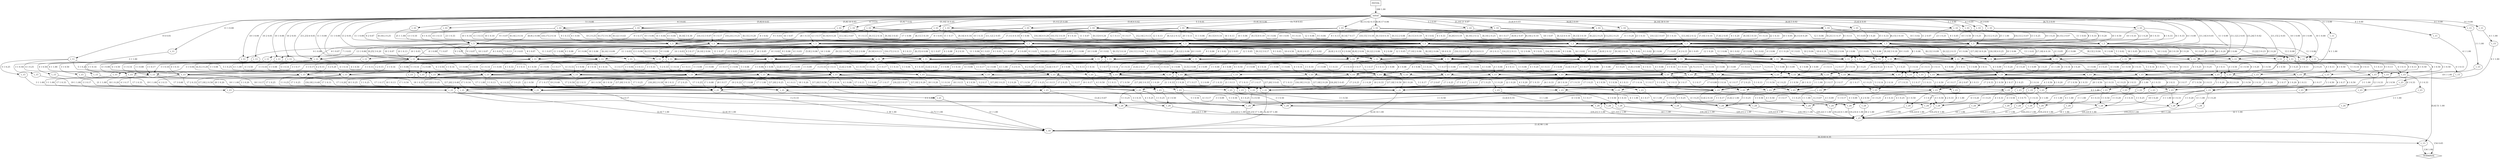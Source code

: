 digraph G {
  0 [label="initial"];
  1 [label="t_11"];
  2 [label="t_11"];
  3 [label="t_11"];
  4 [label="t_11"];
  5 [label="t_11"];
  6 [label="t_11"];
  7 [label="t_11"];
  8 [label="t_11"];
  9 [label="t_11"];
  10 [label="t_11"];
  11 [label="t_11"];
  12 [label="t_11"];
  13 [label="t_11"];
  14 [label="t_11"];
  15 [label="t_11"];
  16 [label="t_11"];
  17 [label="t_11"];
  18 [label="t_11"];
  19 [label="t_11"];
  20 [label="t_11"];
  21 [label="t_11"];
  22 [label="t_11"];
  23 [label="t_11"];
  24 [label="t_11"];
  25 [label="t_11"];
  26 [label="t_11"];
  27 [label="t_11"];
  28 [label="t_11"];
  29 [label="t_11"];
  30 [label="t_11"];
  31 [label="t_11"];
  32 [label="t_11"];
  33 [label="t_11"];
  34 [label="t_11"];
  35 [label="t_11"];
  36 [label="t_11"];
  37 [label="t_11"];
  38 [label="t_11"];
  39 [label="t_11"];
  40 [label="t_11"];
  41 [label="t_11"];
  42 [label="t_11"];
  43 [label="t_11"];
  44 [label="t_11"];
  45 [label="t_13"];
  46 [label="t_15"];
  47 [label="t_15"];
  48 [label="t_15"];
  49 [label="t_15"];
  50 [label="t_15"];
  51 [label="t_15"];
  52 [label="t_15"];
  53 [label="t_15"];
  54 [label="t_15"];
  55 [label="t_15"];
  56 [label="t_15"];
  57 [label="t_15"];
  58 [label="t_15"];
  59 [label="t_15"];
  60 [label="t_15"];
  61 [label="t_15"];
  62 [label="t_15"];
  63 [label="t_15"];
  64 [label="t_15"];
  65 [label="t_15"];
  66 [label="t_15"];
  67 [label="t_15"];
  68 [label="t_15"];
  69 [label="t_15"];
  70 [label="t_15"];
  71 [label="t_15"];
  72 [label="t_15"];
  73 [label="t_15"];
  74 [label="t_15"];
  75 [label="t_15"];
  76 [label="t_15"];
  77 [label="t_15"];
  78 [label="t_15"];
  79 [label="t_15"];
  80 [label="t_15"];
  81 [label="t_15"];
  82 [label="t_15"];
  83 [label="t_15"];
  84 [label="t_15"];
  85 [label="t_15"];
  86 [label="t_15"];
  87 [label="t_15"];
  88 [label="t_15"];
  89 [label="t_15"];
  90 [label="t_15"];
  91 [label="t_15"];
  92 [label="t_15"];
  93 [label="t_15"];
  94 [label="t_15"];
  95 [label="t_15"];
  96 [label="t_15"];
  97 [label="t_15"];
  98 [label="t_15"];
  99 [label="t_15"];
  100 [label="t_15"];
  101 [label="t_15"];
  102 [label="t_15"];
  103 [label="t_15"];
  104 [label="t_15"];
  105 [label="t_18"];
  106 [label="t_21"];
  107 [label="t_21"];
  108 [label="t_21"];
  109 [label="t_21"];
  110 [label="t_21"];
  111 [label="t_21"];
  112 [label="t_21"];
  113 [label="t_23"];
  114 [label="t_23"];
  115 [label="t_23"];
  116 [label="t_23"];
  117 [label="t_23"];
  118 [label="t_23"];
  119 [label="t_23"];
  120 [label="t_23"];
  121 [label="t_23"];
  122 [label="t_23"];
  123 [label="t_23"];
  124 [label="t_23"];
  125 [label="t_23"];
  126 [label="t_23"];
  127 [label="t_23"];
  128 [label="t_23"];
  129 [label="t_23"];
  130 [label="t_23"];
  131 [label="t_23"];
  132 [label="t_23"];
  133 [label="t_23"];
  134 [label="t_23"];
  135 [label="t_23"];
  136 [label="t_23"];
  137 [label="t_23"];
  138 [label="t_23"];
  139 [label="t_23"];
  140 [label="t_23"];
  141 [label="t_23"];
  142 [label="t_23"];
  143 [label="t_23"];
  144 [label="t_23"];
  145 [label="t_23"];
  146 [label="t_23"];
  147 [label="t_23"];
  148 [label="t_24"];
  149 [label="t_24"];
  150 [label="t_24"];
  151 [label="t_24"];
  152 [label="t_24"];
  153 [label="t_24"];
  154 [label="t_24"];
  155 [label="t_24"];
  156 [label="t_24"];
  157 [label="t_24"];
  158 [label="t_24"];
  159 [label="t_24"];
  160 [label="t_24"];
  161 [label="t_24"];
  162 [label="t_24"];
  163 [label="t_24"];
  164 [label="t_24"];
  165 [label="t_24"];
  166 [label="t_24"];
  167 [label="t_24"];
  168 [label="t_24"];
  169 [label="t_24"];
  170 [label="t_24"];
  171 [label="t_24"];
  172 [label="t_24"];
  173 [label="t_24"];
  174 [label="t_24"];
  175 [label="t_25"];
  176 [label="t_33"];
  177 [label="t_33"];
  178 [label="t_33"];
  179 [label="t_33"];
  180 [label="t_33"];
  181 [label="t_33"];
  182 [label="t_33"];
  183 [label="t_33"];
  184 [label="t_33"];
  185 [label="t_33"];
  186 [label="t_33"];
  187 [label="t_33"];
  188 [label="t_33"];
  189 [label="t_33"];
  190 [label="t_33"];
  191 [label="t_33"];
  192 [label="t_33"];
  193 [label="t_33"];
  194 [label="t_33"];
  195 [label="t_33"];
  196 [label="t_33"];
  197 [label="t_33"];
  198 [label="t_33"];
  199 [label="t_33"];
  200 [label="t_33"];
  201 [label="t_5"];
  202 [label="t_5"];
  203 [label="t_5"];
  204 [label="t_5"];
  205 [label="t_5"];
  206 [label="t_5"];
  207 [label="t_5"];
  208 [label="t_5"];
  209 [label="t_5"];
  210 [label="t_5"];
  211 [label="t_5"];
  212 [label="t_5"];
  213 [label="t_9"];
  214 [label="TERMINAL",shape=diamond];
  215 [label="INITIAL",shape=box];
0->1 [label="9 1 0.00"];
0->3 [label="9 1 0.00"];
0->5 [label="9 1 0.00"];
0->16 [label="10 1 0.00"];
0->11 [label="10 1 0.00"];
0->18 [label="10 1 0.00"];
0->12 [label="10 1 0.00"];
0->15 [label="10 1 0.00"];
0->2 [label="11 1 0.00"];
0->23 [label="11 1 0.00"];
0->7 [label="11 1 0.00"];
0->22 [label="11 1 0.00"];
0->20 [label="11 1 0.00"];
0->41 [label="11 1 0.00"];
0->42 [label="14 1 0.00"];
0->14 [label="10 2 0.01"];
0->13 [label="10 2 0.01"];
0->32 [label="[11,12] 2 0.01"];
0->28 [label="[11,15] 2 0.01"];
0->44 [label="13 2 0.01"];
0->25 [label="9 4 0.01"];
0->29 [label="[11,23] 4 0.01"];
0->39 [label="[11,14] 4 0.01"];
0->177 [label="5 1 0.00"];
0->176 [label="5 1 0.00"];
0->180 [label="8 2 0.01"];
0->185 [label="5 3 0.01"];
0->184 [label="5 3 0.01"];
0->182 [label="6 3 0.01"];
0->178 [label="6 3 0.01"];
0->179 [label="6 3 0.01"];
0->186 [label="[6,7] 3 0.01"];
0->183 [label="[6,8] 3 0.01"];
0->187 [label="[5,6] 4 0.01"];
0->190 [label="[6,8] 5 0.02"];
0->193 [label="[5,8] 6 0.02"];
0->181 [label="[5,9] 7 0.02"];
0->192 [label="[5,7] 8 0.03"];
0->189 [label="[5,8] 8 0.03"];
0->191 [label="[5,8] 8 0.03"];
0->188 [label="[5,8] 10 0.03"];
0->195 [label="[5,10] 14 0.05"];
0->197 [label="[5,9] 16 0.06"];
0->194 [label="[6,9] 17 0.06"];
0->196 [label="[5,10] 21 0.07"];
0->199 [label="[5,11] 25 0.09"];
0->198 [label="[6,10] 30 0.10"];
0->200 [label="[6,11] 42 0.15"];
0->213 [label="[15,24] 5 0.02"];
1->49 [label="3 1 1.00"];
2->92 [label="3 1 1.00"];
3->58 [label="4 1 1.00"];
4->77 [label="4 1 1.00"];
5->81 [label="4 1 1.00"];
6->97 [label="4 1 1.00"];
7->103 [label="4 1 1.00"];
8->100 [label="4 1 1.00"];
9->100 [label="4 1 1.00"];
10->60 [label="3 1 0.50"];
10->96 [label="4 1 0.50"];
11->50 [label="3 1 0.50"];
11->95 [label="4 1 0.50"];
12->51 [label="3 1 0.50"];
12->95 [label="4 1 0.50"];
13->85 [label="4 1 0.50"];
13->74 [label="4 1 0.50"];
14->52 [label="4 1 0.50"];
14->88 [label="4 1 0.50"];
15->101 [label="4 1 0.50"];
15->55 [label="4 1 0.50"];
16->67 [label="4 1 0.50"];
16->85 [label="4 1 0.50"];
17->104 [label="4 1 0.50"];
17->89 [label="4 1 0.50"];
18->65 [label="4 1 0.50"];
18->94 [label="5 1 0.50"];
19->88 [label="3 1 0.33"];
19->95 [label="4 1 0.33"];
19->93 [label="5 1 0.33"];
20->84 [label="3 1 0.33"];
20->82 [label="3 1 0.33"];
20->61 [label="3 1 0.33"];
21->76 [label="3 1 0.33"];
21->80 [label="3 1 0.33"];
21->70 [label="4 1 0.33"];
22->72 [label="4 1 0.33"];
22->95 [label="4 1 0.33"];
22->92 [label="4 1 0.33"];
23->68 [label="3 1 0.25"];
23->101 [label="4 1 0.25"];
23->98 [label="4 1 0.25"];
23->80 [label="4 1 0.25"];
24->96 [label="3 1 0.25"];
24->88 [label="3 1 0.25"];
24->89 [label="3 1 0.25"];
24->99 [label="4 1 0.25"];
25->48 [label="4 1 0.25"];
25->104 [label="5 1 0.25"];
25->76 [label="5 1 0.25"];
25->56 [label="5 1 0.25"];
26->98 [label="3 1 0.17"];
26->68 [label="3 1 0.17"];
26->73 [label="3 1 0.17"];
26->102 [label="5 1 0.17"];
26->83 [label="5 2 0.33"];
27->98 [label="3 1 0.17"];
27->59 [label="3 1 0.17"];
27->68 [label="3 1 0.17"];
27->93 [label="5 1 0.17"];
27->90 [label="3 2 0.33"];
28->96 [label="4 1 0.20"];
28->68 [label="4 1 0.20"];
28->95 [label="4 1 0.20"];
28->94 [label="4 1 0.20"];
28->98 [label="5 1 0.20"];
29->73 [label="3 1 0.14"];
29->92 [label="3 1 0.14"];
29->90 [label="4 1 0.14"];
29->84 [label="4 1 0.14"];
29->103 [label="6 1 0.14"];
29->97 [label="[4,5] 2 0.29"];
30->77 [label="3 1 0.17"];
30->90 [label="3 1 0.17"];
30->73 [label="3 1 0.17"];
30->62 [label="3 1 0.17"];
30->88 [label="3 1 0.17"];
30->71 [label="4 1 0.17"];
31->79 [label="3 1 0.13"];
31->57 [label="4 1 0.13"];
31->63 [label="4 1 0.13"];
31->104 [label="5 1 0.13"];
31->67 [label="5 1 0.13"];
31->66 [label="5 1 0.13"];
31->89 [label="3 2 0.25"];
32->90 [label="3 1 0.14"];
32->99 [label="3 1 0.14"];
32->83 [label="3 1 0.14"];
32->96 [label="4 1 0.14"];
32->67 [label="5 1 0.14"];
32->94 [label="5 1 0.14"];
32->87 [label="6 1 0.14"];
33->72 [label="3 1 0.14"];
33->102 [label="3 1 0.14"];
33->95 [label="3 1 0.14"];
33->80 [label="3 1 0.14"];
33->69 [label="4 1 0.14"];
33->64 [label="4 1 0.14"];
33->97 [label="4 1 0.14"];
34->104 [label="3 1 0.14"];
34->74 [label="3 1 0.14"];
34->89 [label="3 1 0.14"];
34->97 [label="3 1 0.14"];
34->91 [label="4 1 0.14"];
34->103 [label="4 1 0.14"];
34->46 [label="5 1 0.14"];
35->73 [label="3 1 0.10"];
35->78 [label="3 1 0.10"];
35->84 [label="3 1 0.10"];
35->92 [label="3 1 0.10"];
35->65 [label="4 1 0.10"];
35->93 [label="4 1 0.10"];
35->76 [label="3 2 0.20"];
35->100 [label="4 2 0.20"];
36->68 [label="3 1 0.11"];
36->101 [label="4 1 0.11"];
36->71 [label="4 1 0.11"];
36->94 [label="4 1 0.11"];
36->79 [label="4 1 0.11"];
36->81 [label="4 1 0.11"];
36->99 [label="6 1 0.11"];
36->100 [label="[4,5] 2 0.22"];
37->88 [label="3 1 0.11"];
37->92 [label="3 1 0.11"];
37->104 [label="4 1 0.11"];
37->99 [label="4 1 0.11"];
37->84 [label="4 1 0.11"];
37->70 [label="4 1 0.11"];
37->74 [label="5 1 0.11"];
37->82 [label="[3,4] 2 0.22"];
38->59 [label="3 1 0.13"];
38->99 [label="3 1 0.13"];
38->74 [label="3 1 0.13"];
38->102 [label="4 1 0.13"];
38->66 [label="4 1 0.13"];
38->94 [label="4 1 0.13"];
38->93 [label="5 1 0.13"];
38->60 [label="5 1 0.13"];
39->86 [label="3 1 0.09"];
39->97 [label="3 1 0.09"];
39->101 [label="4 1 0.09"];
39->69 [label="4 1 0.09"];
39->78 [label="4 1 0.09"];
39->91 [label="4 1 0.09"];
39->103 [label="4 1 0.09"];
39->79 [label="5 1 0.09"];
39->88 [label="[3,4] 3 0.27"];
40->98 [label="3 1 0.08"];
40->47 [label="3 1 0.08"];
40->88 [label="3 1 0.08"];
40->97 [label="3 1 0.08"];
40->93 [label="4 1 0.08"];
40->103 [label="4 1 0.08"];
40->92 [label="5 1 0.08"];
40->104 [label="3 2 0.15"];
40->99 [label="3 2 0.15"];
40->87 [label="[4,7] 2 0.15"];
41->104 [label="3 1 0.08"];
41->73 [label="3 1 0.08"];
41->74 [label="3 1 0.08"];
41->75 [label="3 1 0.08"];
41->77 [label="4 1 0.08"];
41->96 [label="4 1 0.08"];
41->91 [label="4 1 0.08"];
41->89 [label="4 1 0.08"];
41->87 [label="5 1 0.08"];
41->90 [label="3 2 0.15"];
41->86 [label="4 2 0.15"];
42->85 [label="3 1 0.08"];
42->88 [label="3 1 0.08"];
42->64 [label="3 1 0.08"];
42->82 [label="3 1 0.08"];
42->83 [label="3 1 0.08"];
42->95 [label="4 1 0.08"];
42->53 [label="4 1 0.08"];
42->61 [label="4 1 0.08"];
42->101 [label="5 1 0.08"];
42->78 [label="5 1 0.08"];
42->96 [label="3 2 0.17"];
43->90 [label="3 1 0.06"];
43->85 [label="3 1 0.06"];
43->63 [label="3 1 0.06"];
43->82 [label="3 1 0.06"];
43->83 [label="3 1 0.06"];
43->75 [label="3 1 0.06"];
43->59 [label="4 1 0.06"];
43->91 [label="4 1 0.06"];
43->101 [label="4 1 0.06"];
43->98 [label="4 1 0.06"];
43->100 [label="4 1 0.06"];
43->103 [label="4 1 0.06"];
43->81 [label="4 1 0.06"];
43->95 [label="[3,4] 2 0.11"];
43->104 [label="[3,4] 3 0.17"];
44->90 [label="3 1 0.04"];
44->99 [label="3 1 0.04"];
44->86 [label="3 1 0.04"];
44->83 [label="3 1 0.04"];
44->104 [label="3 1 0.04"];
44->54 [label="3 1 0.04"];
44->84 [label="3 1 0.04"];
44->88 [label="3 1 0.04"];
44->62 [label="4 1 0.04"];
44->97 [label="4 1 0.04"];
44->75 [label="3 2 0.08"];
44->82 [label="[3,4] 2 0.08"];
44->96 [label="[3,4] 2 0.08"];
44->98 [label="[3,5] 2 0.08"];
44->91 [label="3 3 0.13"];
44->102 [label="[3,4] 3 0.13"];
45->214 [label=" 134 1.00"];
46->112 [label="17 1 1.00"];
47->111 [label="17 1 1.00"];
48->112 [label="18 1 1.00"];
49->110 [label="19 1 1.00"];
50->110 [label="19 1 1.00"];
51->110 [label="19 1 1.00"];
52->110 [label="21 1 1.00"];
53->141 [label="3 1 1.00"];
54->145 [label="3 1 1.00"];
55->138 [label="3 1 1.00"];
56->145 [label="3 1 1.00"];
57->136 [label="3 1 1.00"];
58->122 [label="4 1 1.00"];
59->109 [label="17 1 0.33"];
59->112 [label="17 2 0.67"];
60->112 [label="17 1 0.50"];
60->119 [label="4 1 0.50"];
61->112 [label="17 1 0.50"];
61->111 [label="22 1 0.50"];
62->112 [label="17 1 0.50"];
62->132 [label="4 1 0.50"];
63->109 [label="17 1 0.50"];
63->147 [label="4 1 0.50"];
64->108 [label="17 1 0.50"];
64->144 [label="3 1 0.50"];
65->108 [label="18 1 0.50"];
65->121 [label="4 1 0.50"];
66->109 [label="20 1 0.50"];
66->144 [label="3 1 0.50"];
67->110 [label="19 2 0.67"];
67->147 [label="12 1 0.33"];
68->112 [label="17 4 0.80"];
68->146 [label="4 1 0.20"];
69->144 [label="3 1 0.50"];
69->146 [label="3 1 0.50"];
70->114 [label="3 1 0.50"];
70->139 [label="4 1 0.50"];
71->144 [label="3 1 0.50"];
71->146 [label="3 1 0.50"];
72->146 [label="3 1 0.50"];
72->142 [label="4 1 0.50"];
73->112 [label="17 1 0.20"];
73->108 [label="18 1 0.20"];
73->111 [label="17 3 0.60"];
74->111 [label="20 1 0.20"];
74->112 [label="[17,20] 2 0.40"];
74->110 [label="[18,19] 2 0.40"];
75->111 [label="17 1 0.25"];
75->109 [label="17 1 0.25"];
75->112 [label="17 2 0.50"];
76->112 [label="18 1 0.25"];
76->111 [label="[17,19] 2 0.50"];
76->142 [label="3 1 0.25"];
77->108 [label="17 1 0.33"];
77->111 [label="17 1 0.33"];
77->143 [label="4 1 0.33"];
78->107 [label="17 1 0.33"];
78->134 [label="4 1 0.33"];
78->143 [label="4 1 0.33"];
79->112 [label="17 1 0.33"];
79->146 [label="3 1 0.33"];
79->142 [label="3 1 0.33"];
80->112 [label="17 1 0.33"];
80->110 [label="21 1 0.33"];
80->116 [label="4 1 0.33"];
81->111 [label="24 1 0.33"];
81->113 [label="3 1 0.33"];
81->125 [label="4 1 0.33"];
82->106 [label="17 1 0.14"];
82->109 [label="[17,18] 2 0.29"];
82->112 [label="[17,20] 3 0.43"];
82->141 [label="5 1 0.14"];
83->111 [label="17 1 0.17"];
83->112 [label="[17,18] 3 0.50"];
83->139 [label="4 1 0.17"];
83->144 [label="5 1 0.17"];
84->112 [label="18 1 0.20"];
84->109 [label="20 1 0.20"];
84->110 [label="19 2 0.40"];
84->145 [label="3 1 0.20"];
85->111 [label="17 1 0.25"];
85->112 [label="17 1 0.25"];
85->140 [label="4 1 0.25"];
85->128 [label="4 1 0.25"];
86->111 [label="17 1 0.25"];
86->112 [label="17 1 0.25"];
86->110 [label="18 1 0.25"];
86->138 [label="3 1 0.25"];
87->112 [label="17 1 0.25"];
87->109 [label="17 1 0.25"];
87->141 [label="3 1 0.25"];
87->133 [label="4 1 0.25"];
88->111 [label="[18,20] 2 0.18"];
88->110 [label="[18,22] 3 0.27"];
88->112 [label="[18,20] 5 0.45"];
88->138 [label="3 1 0.09"];
89->112 [label="17 2 0.33"];
89->108 [label="18 2 0.33"];
89->140 [label="4 1 0.17"];
89->147 [label="4 1 0.17"];
90->108 [label="17 1 0.11"];
90->107 [label="18 1 0.11"];
90->110 [label="22 1 0.11"];
90->112 [label="[17,20] 5 0.56"];
90->129 [label="4 1 0.11"];
91->111 [label="17 1 0.14"];
91->110 [label="18 1 0.14"];
91->112 [label="[17,18] 2 0.29"];
91->135 [label="3 1 0.14"];
91->144 [label="3 2 0.29"];
92->112 [label="17 1 0.17"];
92->110 [label="18 1 0.17"];
92->111 [label="17 2 0.33"];
92->120 [label="3 1 0.17"];
92->145 [label="4 1 0.17"];
93->109 [label="18 1 0.20"];
93->115 [label="3 1 0.20"];
93->137 [label="3 1 0.20"];
93->132 [label="3 1 0.20"];
93->130 [label="4 1 0.20"];
94->110 [label="22 1 0.20"];
94->144 [label="3 1 0.20"];
94->146 [label="3 1 0.20"];
94->145 [label="3 1 0.20"];
94->143 [label="4 1 0.20"];
95->112 [label="17 1 0.11"];
95->109 [label="17 1 0.11"];
95->110 [label="19 2 0.22"];
95->111 [label="[17,20] 3 0.33"];
95->126 [label="3 1 0.11"];
95->139 [label="4 1 0.11"];
96->112 [label="20 1 0.11"];
96->110 [label="[18,19] 2 0.22"];
96->111 [label="[17,20] 3 0.33"];
96->135 [label="3 1 0.11"];
96->140 [label="4 1 0.11"];
96->143 [label="4 1 0.11"];
97->109 [label="17 1 0.13"];
97->111 [label="18 1 0.13"];
97->112 [label="[17,20] 2 0.25"];
97->110 [label="[17,22] 2 0.25"];
97->138 [label="3 1 0.13"];
97->145 [label="4 1 0.13"];
98->110 [label="18 1 0.13"];
98->111 [label="17 2 0.25"];
98->112 [label="17 2 0.25"];
98->129 [label="4 1 0.13"];
98->144 [label="4 1 0.13"];
98->128 [label="5 1 0.13"];
99->110 [label="21 1 0.13"];
99->111 [label="17 2 0.25"];
99->112 [label="17 2 0.25"];
99->134 [label="3 1 0.13"];
99->139 [label="4 1 0.13"];
99->127 [label="4 1 0.13"];
100->109 [label="17 1 0.14"];
100->112 [label="20 1 0.14"];
100->133 [label="3 1 0.14"];
100->144 [label="3 1 0.14"];
100->117 [label="3 1 0.14"];
100->147 [label="[4,5] 2 0.29"];
101->111 [label="17 1 0.17"];
101->109 [label="22 1 0.17"];
101->127 [label="3 1 0.17"];
101->124 [label="3 1 0.17"];
101->144 [label="4 1 0.17"];
101->128 [label="4 1 0.17"];
102->111 [label="17 1 0.17"];
102->109 [label="17 1 0.17"];
102->110 [label="20 1 0.17"];
102->136 [label="3 1 0.17"];
102->130 [label="3 1 0.17"];
102->142 [label="3 1 0.17"];
103->112 [label="17 1 0.17"];
103->110 [label="19 1 0.17"];
103->123 [label="3 1 0.17"];
103->118 [label="3 1 0.17"];
103->128 [label="3 1 0.17"];
103->130 [label="4 1 0.17"];
104->107 [label="17 1 0.08"];
104->110 [label="17 1 0.08"];
104->111 [label="17 3 0.25"];
104->112 [label="[17,20] 3 0.25"];
104->137 [label="3 1 0.08"];
104->129 [label="4 1 0.08"];
104->131 [label="3 2 0.17"];
105->45 [label="[0,3] 83 0.35"];
105->214 [label=" 154 0.65"];
106->105 [label="4 1 1.00"];
107->105 [label="[3,7] 3 1.00"];
108->105 [label="[2,4] 7 1.00"];
109->105 [label="[2,4] 14 1.00"];
110->105 [label="1 30 1.00"];
111->105 [label="[2,4] 35 1.00"];
112->105 [label="[2,4] 57 1.00"];
113->153 [label="3 1 1.00"];
114->158 [label="3 1 1.00"];
115->150 [label="3 1 1.00"];
116->149 [label="3 1 1.00"];
117->158 [label="3 1 1.00"];
118->164 [label="3 1 1.00"];
119->168 [label="3 1 1.00"];
120->162 [label="3 1 1.00"];
121->155 [label="4 1 1.00"];
122->167 [label="4 1 1.00"];
123->172 [label="4 1 1.00"];
124->152 [label="4 1 1.00"];
125->166 [label="4 1 1.00"];
126->173 [label="4 1 1.00"];
127->174 [label="[3,4] 2 1.00"];
128->162 [label="3 1 0.25"];
128->168 [label="3 3 0.75"];
129->174 [label="3 1 0.33"];
129->171 [label="[3,4] 2 0.67"];
130->157 [label="4 1 0.33"];
130->172 [label="4 2 0.67"];
131->161 [label="3 1 0.50"];
131->167 [label="4 1 0.50"];
132->163 [label="3 1 0.50"];
132->174 [label="5 1 0.50"];
133->155 [label="3 1 0.50"];
133->169 [label="4 1 0.50"];
134->170 [label="3 1 0.50"];
134->169 [label="4 1 0.50"];
135->174 [label="3 1 0.50"];
135->157 [label="4 1 0.50"];
136->160 [label="4 1 0.50"];
136->163 [label="4 1 0.50"];
137->159 [label="4 1 0.50"];
137->163 [label="5 1 0.50"];
138->170 [label="3 1 0.25"];
138->164 [label="4 1 0.25"];
138->174 [label="3 2 0.50"];
139->173 [label="3 1 0.25"];
139->161 [label="3 1 0.25"];
139->154 [label="4 2 0.50"];
140->170 [label="3 1 0.33"];
140->156 [label="4 1 0.33"];
140->166 [label="4 1 0.33"];
141->156 [label="3 1 0.33"];
141->165 [label="4 1 0.33"];
141->151 [label="4 1 0.33"];
142->174 [label="3 1 0.25"];
142->173 [label="4 1 0.25"];
142->159 [label="4 1 0.25"];
142->171 [label="5 1 0.25"];
143->172 [label="3 1 0.25"];
143->166 [label="3 1 0.25"];
143->167 [label="4 1 0.25"];
143->173 [label="4 1 0.25"];
144->171 [label="3 1 0.09"];
144->169 [label="4 1 0.09"];
144->165 [label="4 1 0.09"];
144->173 [label="[3,4] 2 0.18"];
144->174 [label="[3,4] 6 0.55"];
145->171 [label="3 1 0.17"];
145->173 [label="4 1 0.17"];
145->165 [label="4 1 0.17"];
145->167 [label="5 1 0.17"];
145->174 [label="3 2 0.33"];
146->160 [label="3 1 0.17"];
146->173 [label="3 1 0.17"];
146->174 [label="3 1 0.17"];
146->164 [label="5 1 0.17"];
146->172 [label="4 2 0.33"];
147->169 [label="3 1 0.20"];
147->166 [label="3 1 0.20"];
147->148 [label="3 1 0.20"];
147->165 [label="4 1 0.20"];
147->170 [label="10 1 0.20"];
148->175 [label="18 1 1.00"];
149->175 [label="18 1 1.00"];
150->175 [label="18 1 1.00"];
151->175 [label="18 1 1.00"];
152->175 [label="21 1 1.00"];
153->175 [label="22 1 1.00"];
154->175 [label="18 2 1.00"];
155->175 [label="[18,19] 2 1.00"];
156->175 [label="[18,23] 2 1.00"];
157->175 [label="[18,24] 2 1.00"];
158->175 [label="[19,21] 2 1.00"];
159->175 [label="[19,22] 2 1.00"];
160->175 [label="[19,22] 2 1.00"];
161->175 [label="[20,21] 2 1.00"];
162->175 [label="[21,22] 2 1.00"];
163->175 [label="[19,21] 3 1.00"];
164->175 [label="[20,22] 3 1.00"];
165->175 [label="[19,23] 4 1.00"];
166->175 [label="[19,23] 4 1.00"];
167->175 [label="[19,22] 4 1.00"];
168->175 [label="[19,23] 4 1.00"];
169->175 [label="[19,25] 4 1.00"];
170->175 [label="[20,22] 4 1.00"];
171->175 [label="[20,22] 5 1.00"];
172->175 [label="[18,22] 6 1.00"];
173->175 [label="[19,22] 8 1.00"];
174->175 [label="[20,23] 17 1.00"];
175->105 [label="[1,4] 90 1.00"];
176->201 [label="25 1 1.00"];
177->205 [label="25 1 1.00"];
178->207 [label="8 1 0.33"];
178->212 [label="[13,14] 2 0.67"];
179->203 [label="23 1 0.33"];
179->207 [label="9 2 0.67"];
180->212 [label="10 1 0.50"];
180->206 [label="10 1 0.50"];
181->207 [label="10 1 0.14"];
181->210 [label="[9,12] 3 0.43"];
181->212 [label="[9,16] 3 0.43"];
182->204 [label="8 1 0.33"];
182->202 [label="8 1 0.33"];
182->210 [label="9 1 0.33"];
183->210 [label="8 1 0.33"];
183->209 [label="15 1 0.33"];
183->212 [label="23 1 0.33"];
184->209 [label="9 1 0.33"];
184->210 [label="10 1 0.33"];
184->203 [label="26 1 0.33"];
185->203 [label="9 1 0.33"];
185->205 [label="15 1 0.33"];
185->209 [label="22 1 0.33"];
186->210 [label="10 1 0.33"];
186->206 [label="14 1 0.33"];
186->204 [label="18 1 0.33"];
187->205 [label="9 1 0.25"];
187->204 [label="10 1 0.25"];
187->209 [label="13 1 0.25"];
187->212 [label="23 1 0.25"];
188->208 [label="10 1 0.10"];
188->207 [label="13 1 0.10"];
188->205 [label="[8,13] 2 0.20"];
188->212 [label="[9,16] 3 0.30"];
188->210 [label="[9,17] 3 0.30"];
189->208 [label="8 1 0.13"];
189->209 [label="9 1 0.13"];
189->211 [label="[8,22] 2 0.25"];
189->206 [label="[9,11] 2 0.25"];
189->212 [label="[13,23] 2 0.25"];
190->208 [label="8 1 0.20"];
190->206 [label="8 1 0.20"];
190->212 [label="9 1 0.20"];
190->203 [label="11 1 0.20"];
190->202 [label="12 1 0.20"];
191->210 [label="9 1 0.13"];
191->204 [label="9 1 0.13"];
191->208 [label="11 1 0.13"];
191->201 [label="15 1 0.13"];
191->207 [label="[9,10] 2 0.25"];
191->211 [label="10 2 0.25"];
192->210 [label="12 1 0.13"];
192->211 [label="12 1 0.13"];
192->205 [label="16 1 0.13"];
192->212 [label="20 1 0.13"];
192->204 [label="[8,10] 2 0.25"];
192->201 [label="[10,23] 2 0.25"];
193->205 [label="9 1 0.17"];
193->203 [label="9 1 0.17"];
193->207 [label="9 1 0.17"];
193->206 [label="10 1 0.17"];
193->208 [label="12 1 0.17"];
193->210 [label="15 1 0.17"];
194->210 [label="10 1 0.06"];
194->206 [label="12 1 0.06"];
194->205 [label="[8,10] 2 0.12"];
194->208 [label="[8,12] 2 0.12"];
194->209 [label="[13,16] 2 0.12"];
194->211 [label="[10,15] 3 0.18"];
194->212 [label="[9,13] 6 0.35"];
195->207 [label="9 1 0.07"];
195->205 [label="11 1 0.07"];
195->210 [label="16 1 0.07"];
195->202 [label="18 1 0.07"];
195->211 [label="[9,11] 2 0.14"];
195->203 [label="[9,14] 2 0.14"];
195->208 [label="[10,17] 2 0.14"];
195->212 [label="[10,16] 4 0.29"];
196->206 [label="8 1 0.05"];
196->201 [label="8 1 0.05"];
196->204 [label="9 1 0.05"];
196->208 [label="10 1 0.05"];
196->205 [label="10 1 0.05"];
196->212 [label="[9,10] 2 0.10"];
196->211 [label="[9,20] 4 0.19"];
196->210 [label="[9,11] 4 0.19"];
196->209 [label="[8,11] 6 0.29"];
197->210 [label="9 1 0.06"];
197->201 [label="10 1 0.06"];
197->205 [label="11 1 0.06"];
197->209 [label="12 1 0.06"];
197->203 [label="17 1 0.06"];
197->212 [label="[12,14] 2 0.13"];
197->208 [label="[8,11] 3 0.19"];
197->206 [label="[9,13] 3 0.19"];
197->211 [label="[10,15] 3 0.19"];
198->207 [label="9 1 0.03"];
198->202 [label="11 1 0.03"];
198->203 [label="[8,9] 2 0.07"];
198->206 [label="[9,15] 2 0.07"];
198->204 [label="[10,11] 2 0.07"];
198->209 [label="11 2 0.07"];
198->210 [label="[7,10] 3 0.10"];
198->205 [label="[8,15] 3 0.10"];
198->211 [label="[9,10] 3 0.10"];
198->212 [label="[9,21] 11 0.37"];
199->208 [label="8 1 0.04"];
199->201 [label="8 1 0.04"];
199->204 [label="9 1 0.04"];
199->209 [label="9 1 0.04"];
199->203 [label="14 1 0.04"];
199->207 [label="[8,9] 2 0.08"];
199->206 [label="[9,11] 2 0.08"];
199->211 [label="[9,14] 4 0.16"];
199->212 [label="[9,13] 6 0.24"];
199->210 [label="[9,14] 6 0.24"];
200->205 [label="8 1 0.02"];
200->201 [label="8 1 0.02"];
200->202 [label="10 1 0.02"];
200->206 [label="[7,8] 2 0.05"];
200->203 [label="[11,12] 2 0.05"];
200->207 [label="[10,11] 3 0.07"];
200->204 [label="[10,12] 3 0.07"];
200->208 [label="[7,11] 4 0.10"];
200->209 [label="[8,12] 4 0.10"];
200->210 [label="[9,13] 6 0.14"];
200->212 [label="[9,14] 7 0.17"];
200->211 [label="[9,15] 8 0.19"];
201->34 [label="7 1 0.13"];
201->40 [label="8 1 0.13"];
201->38 [label="9 1 0.13"];
201->41 [label="10 1 0.13"];
201->213 [label="18 4 0.50"];
202->38 [label="9 1 0.20"];
202->24 [label="9 1 0.20"];
202->44 [label="12 1 0.20"];
202->40 [label="13 1 0.20"];
202->213 [label="18 1 0.20"];
203->27 [label="8 1 0.08"];
203->41 [label="8 1 0.08"];
203->35 [label="9 1 0.08"];
203->26 [label="11 1 0.08"];
203->32 [label="[8,9] 2 0.15"];
203->44 [label="[9,11] 3 0.23"];
203->213 [label="18 4 0.31"];
204->42 [label="8 1 0.08"];
204->38 [label="8 1 0.08"];
204->35 [label="9 1 0.08"];
204->34 [label="10 1 0.08"];
204->10 [label="13 1 0.08"];
204->40 [label="9 2 0.15"];
204->36 [label="[9,12] 2 0.15"];
204->31 [label="[3,22] 3 0.23"];
204->213 [label="13 1 0.08"];
205->32 [label="8 1 0.06"];
205->42 [label="8 1 0.06"];
205->38 [label="9 1 0.06"];
205->37 [label="9 1 0.06"];
205->24 [label="9 1 0.06"];
205->23 [label="11 1 0.06"];
205->33 [label="[8,9] 2 0.13"];
205->40 [label="10 2 0.13"];
205->27 [label="[10,11] 2 0.13"];
205->213 [label="[18,19] 4 0.25"];
206->28 [label="8 1 0.06"];
206->39 [label="8 1 0.06"];
206->30 [label="9 1 0.06"];
206->21 [label="10 1 0.06"];
206->10 [label="11 1 0.06"];
206->41 [label="11 1 0.06"];
206->9 [label="19 1 0.06"];
206->44 [label="[8,9] 2 0.12"];
206->36 [label="[8,11] 2 0.12"];
206->43 [label="[9,10] 3 0.18"];
206->213 [label="18 3 0.18"];
207->8 [label="7 1 0.07"];
207->29 [label="8 1 0.07"];
207->30 [label="8 1 0.07"];
207->35 [label="9 1 0.07"];
207->44 [label="9 1 0.07"];
207->26 [label="10 1 0.07"];
207->37 [label="10 1 0.07"];
207->33 [label="11 1 0.07"];
207->43 [label="11 1 0.07"];
207->21 [label="12 1 0.07"];
207->42 [label="[10,17] 2 0.13"];
207->41 [label="[9,25] 3 0.20"];
208->42 [label="8 1 0.06"];
208->33 [label="9 1 0.06"];
208->11 [label="9 1 0.06"];
208->28 [label="9 1 0.06"];
208->41 [label="9 1 0.06"];
208->40 [label="11 1 0.06"];
208->34 [label="13 1 0.06"];
208->29 [label="13 1 0.06"];
208->27 [label="14 1 0.06"];
208->35 [label="19 1 0.06"];
208->44 [label="9 3 0.17"];
208->39 [label="[9,11] 3 0.17"];
208->213 [label="[14,21] 2 0.11"];
209->43 [label="7 1 0.05"];
209->28 [label="8 1 0.05"];
209->33 [label="9 1 0.05"];
209->31 [label="9 1 0.05"];
209->42 [label="10 1 0.05"];
209->22 [label="10 1 0.05"];
209->44 [label="12 1 0.05"];
209->30 [label="12 1 0.05"];
209->17 [label="13 1 0.05"];
209->18 [label="16 1 0.05"];
209->21 [label="19 1 0.05"];
209->34 [label="9 2 0.10"];
209->41 [label="[9,11] 2 0.10"];
209->40 [label="[9,14] 2 0.10"];
209->213 [label="[17,18] 4 0.19"];
210->4 [label="7 1 0.03"];
210->33 [label="8 1 0.03"];
210->6 [label="9 1 0.03"];
210->23 [label="9 1 0.03"];
210->19 [label="9 1 0.03"];
210->35 [label="10 1 0.03"];
210->34 [label="[5,9] 2 0.06"];
210->36 [label="[7,10] 2 0.06"];
210->38 [label="[9,12] 2 0.06"];
210->40 [label="[10,20] 2 0.06"];
210->37 [label="[11,12] 2 0.06"];
210->42 [label="[11,13] 2 0.06"];
210->26 [label="[8,10] 3 0.09"];
210->31 [label="[8,13] 3 0.09"];
210->44 [label="[9,12] 3 0.09"];
210->43 [label="[8,15] 5 0.14"];
210->213 [label="[14,18] 3 0.09"];
211->35 [label="8 1 0.03"];
211->29 [label="8 1 0.03"];
211->36 [label="9 1 0.03"];
211->20 [label="9 1 0.03"];
211->32 [label="9 1 0.03"];
211->33 [label="10 1 0.03"];
211->12 [label="10 1 0.03"];
211->22 [label="11 1 0.03"];
211->41 [label="11 1 0.03"];
211->19 [label="12 1 0.03"];
211->15 [label="13 1 0.03"];
211->42 [label="[8,10] 2 0.06"];
211->30 [label="[8,12] 2 0.06"];
211->43 [label="9 2 0.06"];
211->39 [label="12 2 0.06"];
211->37 [label="9 3 0.09"];
211->44 [label="[9,10] 4 0.13"];
211->213 [label="18 6 0.19"];
212->31 [label="5 1 0.02"];
212->26 [label="8 1 0.02"];
212->17 [label="8 1 0.02"];
212->20 [label="8 1 0.02"];
212->30 [label="8 1 0.02"];
212->19 [label="8 1 0.02"];
212->39 [label="9 1 0.02"];
212->23 [label="9 1 0.02"];
212->16 [label="10 1 0.02"];
212->32 [label="10 1 0.02"];
212->42 [label="16 1 0.02"];
212->40 [label="[8,9] 2 0.04"];
212->24 [label="[8,13] 2 0.04"];
212->27 [label="9 2 0.04"];
212->41 [label="[9,10] 2 0.04"];
212->38 [label="10 2 0.04"];
212->37 [label="[10,11] 2 0.04"];
212->36 [label="[10,12] 2 0.04"];
212->44 [label="[7,10] 4 0.08"];
212->35 [label="[8,15] 4 0.08"];
212->43 [label="[6,11] 6 0.11"];
212->213 [label="[17,18] 14 0.26"];
213->45 [label="[0,6] 51 1.00"];
215->0 [label=" 288 1.00"];
}

